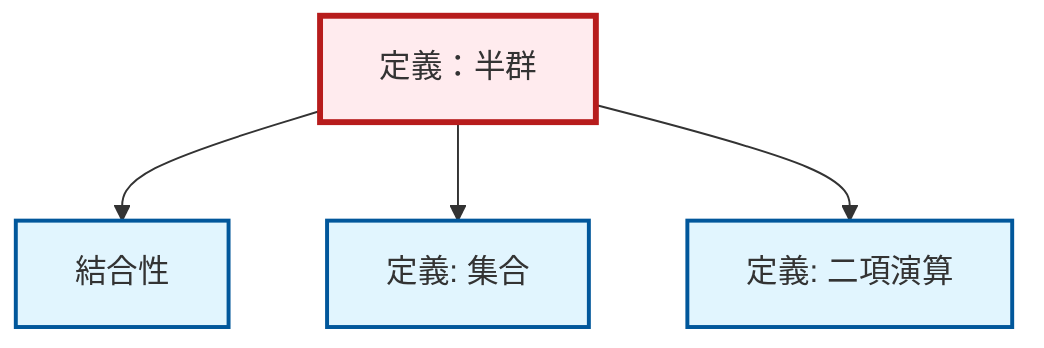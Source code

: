 graph TD
    classDef definition fill:#e1f5fe,stroke:#01579b,stroke-width:2px
    classDef theorem fill:#f3e5f5,stroke:#4a148c,stroke-width:2px
    classDef axiom fill:#fff3e0,stroke:#e65100,stroke-width:2px
    classDef example fill:#e8f5e9,stroke:#1b5e20,stroke-width:2px
    classDef current fill:#ffebee,stroke:#b71c1c,stroke-width:3px
    def-set["定義: 集合"]:::definition
    def-associativity["結合性"]:::definition
    def-binary-operation["定義: 二項演算"]:::definition
    def-semigroup["定義：半群"]:::definition
    def-semigroup --> def-associativity
    def-semigroup --> def-set
    def-semigroup --> def-binary-operation
    class def-semigroup current